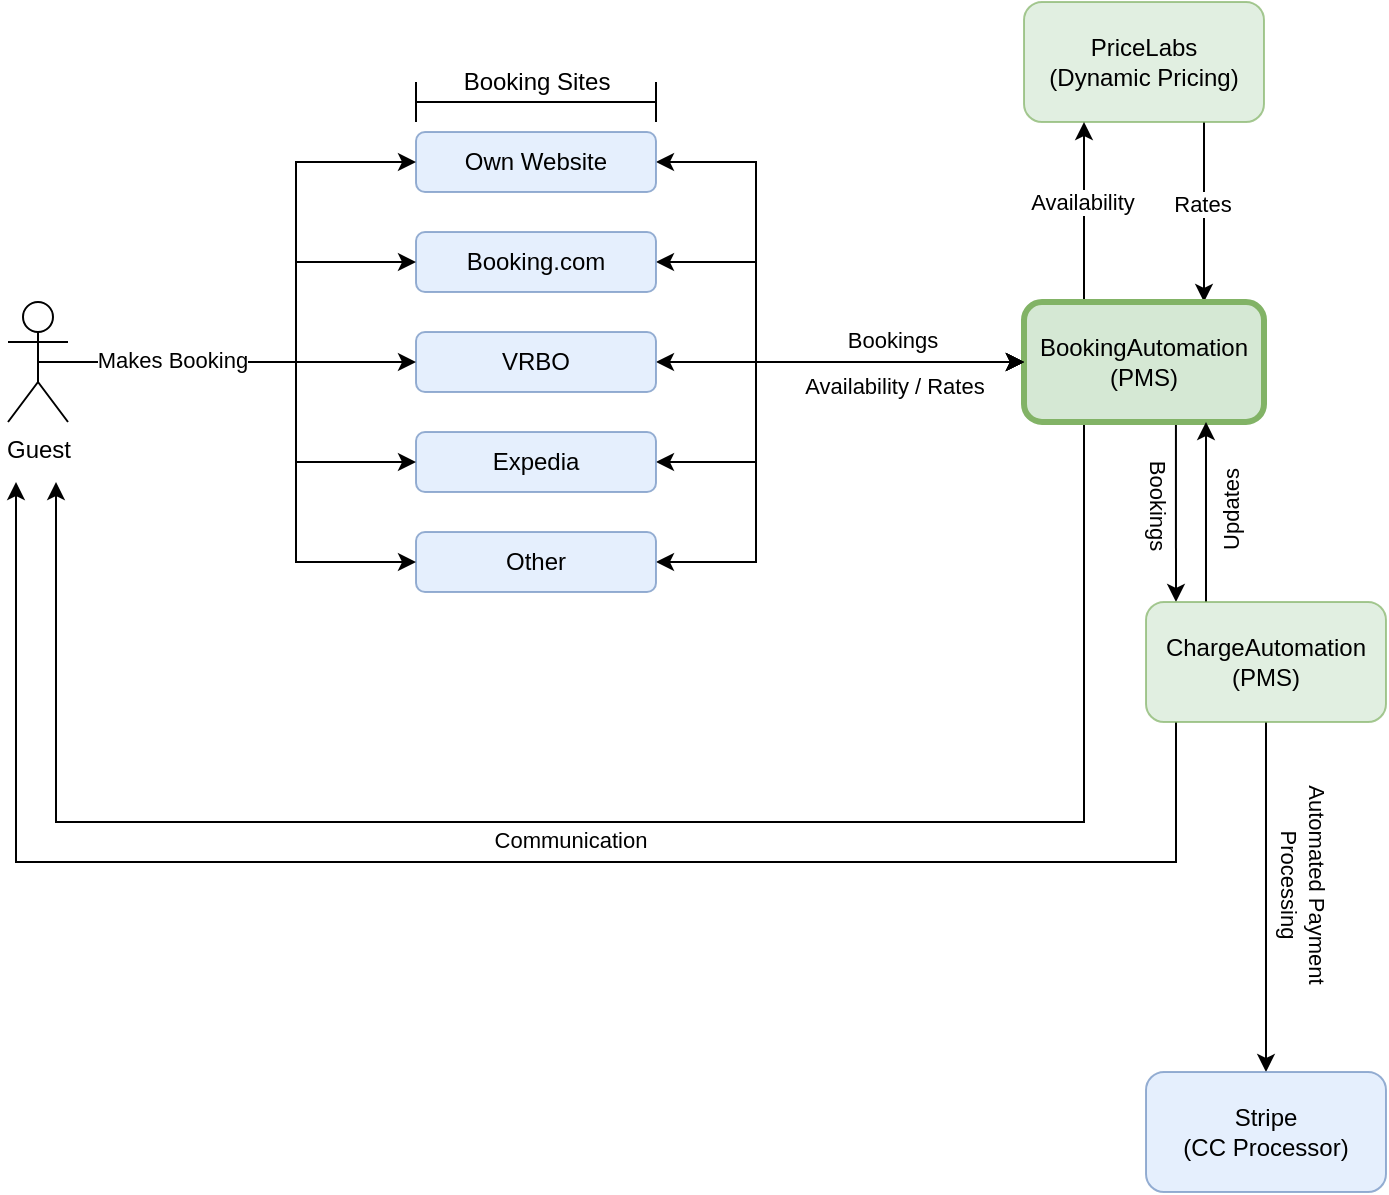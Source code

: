 <mxfile version="18.0.4" type="github">
  <diagram id="VY14Kp2bZg2UIhSIN0tL" name="Page-1">
    <mxGraphModel dx="946" dy="621" grid="1" gridSize="10" guides="1" tooltips="1" connect="1" arrows="1" fold="1" page="1" pageScale="1" pageWidth="827" pageHeight="1169" math="0" shadow="0">
      <root>
        <mxCell id="0" />
        <mxCell id="1" parent="0" />
        <mxCell id="a-HRDvgDwT7PZsZXaRJc-5" style="edgeStyle=orthogonalEdgeStyle;rounded=0;orthogonalLoop=1;jettySize=auto;html=1;exitX=0.75;exitY=1;exitDx=0;exitDy=0;entryX=0.75;entryY=0;entryDx=0;entryDy=0;" edge="1" parent="1" source="a-HRDvgDwT7PZsZXaRJc-1" target="a-HRDvgDwT7PZsZXaRJc-2">
          <mxGeometry relative="1" as="geometry" />
        </mxCell>
        <mxCell id="a-HRDvgDwT7PZsZXaRJc-7" value="Rates" style="edgeLabel;html=1;align=center;verticalAlign=middle;resizable=0;points=[];" vertex="1" connectable="0" parent="a-HRDvgDwT7PZsZXaRJc-5">
          <mxGeometry x="0.011" y="-1" relative="1" as="geometry">
            <mxPoint y="-5" as="offset" />
          </mxGeometry>
        </mxCell>
        <mxCell id="a-HRDvgDwT7PZsZXaRJc-1" value="PriceLabs&lt;br&gt;(Dynamic Pricing)" style="rounded=1;whiteSpace=wrap;html=1;fillColor=#d5e8d4;strokeColor=#82b366;opacity=70;" vertex="1" parent="1">
          <mxGeometry x="554" y="80" width="120" height="60" as="geometry" />
        </mxCell>
        <mxCell id="a-HRDvgDwT7PZsZXaRJc-4" style="edgeStyle=orthogonalEdgeStyle;rounded=0;orthogonalLoop=1;jettySize=auto;html=1;exitX=0.25;exitY=0;exitDx=0;exitDy=0;entryX=0.25;entryY=1;entryDx=0;entryDy=0;" edge="1" parent="1" source="a-HRDvgDwT7PZsZXaRJc-2" target="a-HRDvgDwT7PZsZXaRJc-1">
          <mxGeometry relative="1" as="geometry" />
        </mxCell>
        <mxCell id="a-HRDvgDwT7PZsZXaRJc-6" value="Availability" style="edgeLabel;html=1;align=center;verticalAlign=middle;resizable=0;points=[];" vertex="1" connectable="0" parent="a-HRDvgDwT7PZsZXaRJc-4">
          <mxGeometry x="0.033" y="1" relative="1" as="geometry">
            <mxPoint y="-4" as="offset" />
          </mxGeometry>
        </mxCell>
        <mxCell id="a-HRDvgDwT7PZsZXaRJc-38" style="edgeStyle=orthogonalEdgeStyle;rounded=0;orthogonalLoop=1;jettySize=auto;html=1;exitX=0;exitY=0.5;exitDx=0;exitDy=0;entryX=1;entryY=0.5;entryDx=0;entryDy=0;startArrow=classic;startFill=1;" edge="1" parent="1" source="a-HRDvgDwT7PZsZXaRJc-2" target="a-HRDvgDwT7PZsZXaRJc-11">
          <mxGeometry relative="1" as="geometry" />
        </mxCell>
        <mxCell id="a-HRDvgDwT7PZsZXaRJc-44" style="edgeStyle=orthogonalEdgeStyle;rounded=0;orthogonalLoop=1;jettySize=auto;html=1;exitX=0.25;exitY=1;exitDx=0;exitDy=0;startArrow=none;startFill=0;" edge="1" parent="1" source="a-HRDvgDwT7PZsZXaRJc-2">
          <mxGeometry relative="1" as="geometry">
            <mxPoint x="70" y="320" as="targetPoint" />
            <Array as="points">
              <mxPoint x="584" y="490" />
              <mxPoint x="70" y="490" />
              <mxPoint x="70" y="320" />
            </Array>
          </mxGeometry>
        </mxCell>
        <mxCell id="a-HRDvgDwT7PZsZXaRJc-45" style="edgeStyle=orthogonalEdgeStyle;rounded=0;orthogonalLoop=1;jettySize=auto;html=1;exitX=0.633;exitY=0.983;exitDx=0;exitDy=0;startArrow=none;startFill=0;exitPerimeter=0;entryX=0.125;entryY=0;entryDx=0;entryDy=0;entryPerimeter=0;" edge="1" parent="1" source="a-HRDvgDwT7PZsZXaRJc-2" target="a-HRDvgDwT7PZsZXaRJc-3">
          <mxGeometry relative="1" as="geometry">
            <mxPoint x="630" y="390" as="targetPoint" />
          </mxGeometry>
        </mxCell>
        <mxCell id="a-HRDvgDwT7PZsZXaRJc-46" value="Bookings" style="edgeLabel;html=1;align=center;verticalAlign=middle;resizable=0;points=[];rotation=90;" vertex="1" connectable="0" parent="a-HRDvgDwT7PZsZXaRJc-45">
          <mxGeometry x="-0.143" y="1" relative="1" as="geometry">
            <mxPoint x="-10" y="3" as="offset" />
          </mxGeometry>
        </mxCell>
        <mxCell id="a-HRDvgDwT7PZsZXaRJc-2" value="BookingAutomation&lt;br&gt;(PMS)" style="rounded=1;whiteSpace=wrap;html=1;fillColor=#d5e8d4;strokeColor=#82b366;strokeWidth=3;" vertex="1" parent="1">
          <mxGeometry x="554" y="230" width="120" height="60" as="geometry" />
        </mxCell>
        <mxCell id="a-HRDvgDwT7PZsZXaRJc-39" style="edgeStyle=orthogonalEdgeStyle;rounded=0;orthogonalLoop=1;jettySize=auto;html=1;exitX=0.125;exitY=1;exitDx=0;exitDy=0;startArrow=none;startFill=0;exitPerimeter=0;" edge="1" parent="1" source="a-HRDvgDwT7PZsZXaRJc-3">
          <mxGeometry relative="1" as="geometry">
            <mxPoint x="50" y="320" as="targetPoint" />
            <Array as="points">
              <mxPoint x="630" y="510" />
              <mxPoint x="50" y="510" />
            </Array>
          </mxGeometry>
        </mxCell>
        <mxCell id="a-HRDvgDwT7PZsZXaRJc-40" value="Communication" style="edgeLabel;html=1;align=center;verticalAlign=middle;resizable=0;points=[];" vertex="1" connectable="0" parent="a-HRDvgDwT7PZsZXaRJc-39">
          <mxGeometry x="-0.111" y="1" relative="1" as="geometry">
            <mxPoint y="-12" as="offset" />
          </mxGeometry>
        </mxCell>
        <mxCell id="a-HRDvgDwT7PZsZXaRJc-42" style="edgeStyle=orthogonalEdgeStyle;rounded=0;orthogonalLoop=1;jettySize=auto;html=1;exitX=0.5;exitY=1;exitDx=0;exitDy=0;entryX=0.5;entryY=0;entryDx=0;entryDy=0;startArrow=none;startFill=0;" edge="1" parent="1" source="a-HRDvgDwT7PZsZXaRJc-3" target="a-HRDvgDwT7PZsZXaRJc-41">
          <mxGeometry relative="1" as="geometry" />
        </mxCell>
        <mxCell id="a-HRDvgDwT7PZsZXaRJc-43" value="Automated Payment&lt;br&gt;Processing" style="edgeLabel;html=1;align=center;verticalAlign=middle;resizable=0;points=[];rotation=90;" vertex="1" connectable="0" parent="a-HRDvgDwT7PZsZXaRJc-42">
          <mxGeometry x="0.035" y="2" relative="1" as="geometry">
            <mxPoint x="17" y="-10" as="offset" />
          </mxGeometry>
        </mxCell>
        <mxCell id="a-HRDvgDwT7PZsZXaRJc-47" style="edgeStyle=orthogonalEdgeStyle;rounded=0;orthogonalLoop=1;jettySize=auto;html=1;exitX=0.25;exitY=0;exitDx=0;exitDy=0;startArrow=none;startFill=0;" edge="1" parent="1" source="a-HRDvgDwT7PZsZXaRJc-3">
          <mxGeometry relative="1" as="geometry">
            <mxPoint x="645" y="290" as="targetPoint" />
          </mxGeometry>
        </mxCell>
        <mxCell id="a-HRDvgDwT7PZsZXaRJc-3" value="ChargeAutomation&lt;br&gt;(PMS)" style="rounded=1;whiteSpace=wrap;html=1;fillColor=#d5e8d4;strokeColor=#82b366;opacity=70;" vertex="1" parent="1">
          <mxGeometry x="615" y="380" width="120" height="60" as="geometry" />
        </mxCell>
        <mxCell id="a-HRDvgDwT7PZsZXaRJc-33" style="edgeStyle=orthogonalEdgeStyle;rounded=0;orthogonalLoop=1;jettySize=auto;html=1;exitX=1;exitY=0.5;exitDx=0;exitDy=0;entryX=0;entryY=0.5;entryDx=0;entryDy=0;startArrow=classic;startFill=1;" edge="1" parent="1" source="a-HRDvgDwT7PZsZXaRJc-10" target="a-HRDvgDwT7PZsZXaRJc-2">
          <mxGeometry relative="1" as="geometry">
            <Array as="points">
              <mxPoint x="420" y="210" />
              <mxPoint x="420" y="260" />
            </Array>
          </mxGeometry>
        </mxCell>
        <mxCell id="a-HRDvgDwT7PZsZXaRJc-10" value="Booking.com" style="rounded=1;whiteSpace=wrap;html=1;opacity=70;fillColor=#dae8fc;strokeColor=#6c8ebf;" vertex="1" parent="1">
          <mxGeometry x="250" y="195" width="120" height="30" as="geometry" />
        </mxCell>
        <mxCell id="a-HRDvgDwT7PZsZXaRJc-32" style="edgeStyle=orthogonalEdgeStyle;rounded=0;orthogonalLoop=1;jettySize=auto;html=1;exitX=1;exitY=0.5;exitDx=0;exitDy=0;entryX=0;entryY=0.5;entryDx=0;entryDy=0;strokeColor=none;startArrow=classic;startFill=1;" edge="1" parent="1" source="a-HRDvgDwT7PZsZXaRJc-11" target="a-HRDvgDwT7PZsZXaRJc-2">
          <mxGeometry relative="1" as="geometry" />
        </mxCell>
        <mxCell id="a-HRDvgDwT7PZsZXaRJc-11" value="VRBO" style="rounded=1;whiteSpace=wrap;html=1;fillColor=#dae8fc;strokeColor=#6c8ebf;opacity=70;" vertex="1" parent="1">
          <mxGeometry x="250" y="245" width="120" height="30" as="geometry" />
        </mxCell>
        <mxCell id="a-HRDvgDwT7PZsZXaRJc-34" style="edgeStyle=orthogonalEdgeStyle;rounded=0;orthogonalLoop=1;jettySize=auto;html=1;exitX=1;exitY=0.5;exitDx=0;exitDy=0;entryX=0;entryY=0.5;entryDx=0;entryDy=0;startArrow=classic;startFill=1;" edge="1" parent="1" source="a-HRDvgDwT7PZsZXaRJc-12" target="a-HRDvgDwT7PZsZXaRJc-2">
          <mxGeometry relative="1" as="geometry">
            <Array as="points">
              <mxPoint x="420" y="160" />
              <mxPoint x="420" y="260" />
            </Array>
          </mxGeometry>
        </mxCell>
        <mxCell id="a-HRDvgDwT7PZsZXaRJc-12" value="Own Website" style="rounded=1;whiteSpace=wrap;html=1;fillColor=#dae8fc;strokeColor=#6c8ebf;opacity=70;" vertex="1" parent="1">
          <mxGeometry x="250" y="145" width="120" height="30" as="geometry" />
        </mxCell>
        <mxCell id="a-HRDvgDwT7PZsZXaRJc-31" style="edgeStyle=orthogonalEdgeStyle;rounded=0;orthogonalLoop=1;jettySize=auto;html=1;exitX=1;exitY=0.5;exitDx=0;exitDy=0;entryX=0;entryY=0.5;entryDx=0;entryDy=0;startArrow=classic;startFill=1;" edge="1" parent="1" source="a-HRDvgDwT7PZsZXaRJc-13" target="a-HRDvgDwT7PZsZXaRJc-2">
          <mxGeometry relative="1" as="geometry">
            <Array as="points">
              <mxPoint x="420" y="310" />
              <mxPoint x="420" y="260" />
            </Array>
          </mxGeometry>
        </mxCell>
        <mxCell id="a-HRDvgDwT7PZsZXaRJc-13" value="Expedia" style="rounded=1;whiteSpace=wrap;html=1;fillColor=#dae8fc;strokeColor=#6c8ebf;opacity=70;" vertex="1" parent="1">
          <mxGeometry x="250" y="295" width="120" height="30" as="geometry" />
        </mxCell>
        <mxCell id="a-HRDvgDwT7PZsZXaRJc-30" style="edgeStyle=orthogonalEdgeStyle;rounded=0;orthogonalLoop=1;jettySize=auto;html=1;exitX=1;exitY=0.5;exitDx=0;exitDy=0;entryX=0;entryY=0.5;entryDx=0;entryDy=0;startArrow=classic;startFill=1;" edge="1" parent="1" source="a-HRDvgDwT7PZsZXaRJc-14" target="a-HRDvgDwT7PZsZXaRJc-2">
          <mxGeometry relative="1" as="geometry">
            <Array as="points">
              <mxPoint x="420" y="360" />
              <mxPoint x="420" y="260" />
            </Array>
          </mxGeometry>
        </mxCell>
        <mxCell id="a-HRDvgDwT7PZsZXaRJc-35" value="Bookings" style="edgeLabel;html=1;align=center;verticalAlign=middle;resizable=0;points=[];" vertex="1" connectable="0" parent="a-HRDvgDwT7PZsZXaRJc-30">
          <mxGeometry x="0.324" y="2" relative="1" as="geometry">
            <mxPoint x="30" y="-9" as="offset" />
          </mxGeometry>
        </mxCell>
        <mxCell id="a-HRDvgDwT7PZsZXaRJc-14" value="Other" style="rounded=1;whiteSpace=wrap;html=1;fillColor=#dae8fc;strokeColor=#6c8ebf;opacity=70;" vertex="1" parent="1">
          <mxGeometry x="250" y="345" width="120" height="30" as="geometry" />
        </mxCell>
        <mxCell id="a-HRDvgDwT7PZsZXaRJc-16" style="edgeStyle=orthogonalEdgeStyle;rounded=0;orthogonalLoop=1;jettySize=auto;html=1;exitX=0.5;exitY=0.5;exitDx=0;exitDy=0;exitPerimeter=0;entryX=0;entryY=0.5;entryDx=0;entryDy=0;" edge="1" parent="1" source="a-HRDvgDwT7PZsZXaRJc-15" target="a-HRDvgDwT7PZsZXaRJc-12">
          <mxGeometry relative="1" as="geometry">
            <Array as="points">
              <mxPoint x="190" y="260" />
              <mxPoint x="190" y="160" />
            </Array>
          </mxGeometry>
        </mxCell>
        <mxCell id="a-HRDvgDwT7PZsZXaRJc-17" style="edgeStyle=orthogonalEdgeStyle;rounded=0;orthogonalLoop=1;jettySize=auto;html=1;exitX=0.5;exitY=0.5;exitDx=0;exitDy=0;exitPerimeter=0;entryX=0;entryY=0.5;entryDx=0;entryDy=0;" edge="1" parent="1" source="a-HRDvgDwT7PZsZXaRJc-15" target="a-HRDvgDwT7PZsZXaRJc-10">
          <mxGeometry relative="1" as="geometry">
            <Array as="points">
              <mxPoint x="190" y="260" />
              <mxPoint x="190" y="210" />
            </Array>
          </mxGeometry>
        </mxCell>
        <mxCell id="a-HRDvgDwT7PZsZXaRJc-18" style="edgeStyle=orthogonalEdgeStyle;rounded=0;orthogonalLoop=1;jettySize=auto;html=1;exitX=0.5;exitY=0.5;exitDx=0;exitDy=0;exitPerimeter=0;entryX=0;entryY=0.5;entryDx=0;entryDy=0;" edge="1" parent="1" source="a-HRDvgDwT7PZsZXaRJc-15" target="a-HRDvgDwT7PZsZXaRJc-11">
          <mxGeometry relative="1" as="geometry" />
        </mxCell>
        <mxCell id="a-HRDvgDwT7PZsZXaRJc-19" style="edgeStyle=orthogonalEdgeStyle;rounded=0;orthogonalLoop=1;jettySize=auto;html=1;exitX=0.5;exitY=0.5;exitDx=0;exitDy=0;exitPerimeter=0;entryX=0;entryY=0.5;entryDx=0;entryDy=0;" edge="1" parent="1" source="a-HRDvgDwT7PZsZXaRJc-15" target="a-HRDvgDwT7PZsZXaRJc-13">
          <mxGeometry relative="1" as="geometry">
            <Array as="points">
              <mxPoint x="190" y="260" />
              <mxPoint x="190" y="310" />
            </Array>
          </mxGeometry>
        </mxCell>
        <mxCell id="a-HRDvgDwT7PZsZXaRJc-20" style="edgeStyle=orthogonalEdgeStyle;rounded=0;orthogonalLoop=1;jettySize=auto;html=1;exitX=0.5;exitY=0.5;exitDx=0;exitDy=0;exitPerimeter=0;entryX=0;entryY=0.5;entryDx=0;entryDy=0;" edge="1" parent="1" source="a-HRDvgDwT7PZsZXaRJc-15" target="a-HRDvgDwT7PZsZXaRJc-14">
          <mxGeometry relative="1" as="geometry">
            <Array as="points">
              <mxPoint x="190" y="260" />
              <mxPoint x="190" y="360" />
            </Array>
          </mxGeometry>
        </mxCell>
        <mxCell id="a-HRDvgDwT7PZsZXaRJc-29" value="Makes Booking" style="edgeLabel;html=1;align=center;verticalAlign=middle;resizable=0;points=[];" vertex="1" connectable="0" parent="a-HRDvgDwT7PZsZXaRJc-20">
          <mxGeometry x="-0.537" y="-2" relative="1" as="geometry">
            <mxPoint y="-3" as="offset" />
          </mxGeometry>
        </mxCell>
        <mxCell id="a-HRDvgDwT7PZsZXaRJc-15" value="Guest" style="shape=umlActor;verticalLabelPosition=bottom;verticalAlign=top;html=1;outlineConnect=0;" vertex="1" parent="1">
          <mxGeometry x="46" y="230" width="30" height="60" as="geometry" />
        </mxCell>
        <mxCell id="a-HRDvgDwT7PZsZXaRJc-21" value="" style="shape=crossbar;whiteSpace=wrap;html=1;rounded=1;fillColor=#dae8fc;strokeColor=default;" vertex="1" parent="1">
          <mxGeometry x="250" y="120" width="120" height="20" as="geometry" />
        </mxCell>
        <mxCell id="a-HRDvgDwT7PZsZXaRJc-22" value="Booking Sites" style="text;html=1;align=center;verticalAlign=middle;resizable=0;points=[];autosize=1;" vertex="1" parent="1">
          <mxGeometry x="265" y="110" width="90" height="20" as="geometry" />
        </mxCell>
        <mxCell id="a-HRDvgDwT7PZsZXaRJc-37" value="Availability / Rates" style="edgeLabel;html=1;align=center;verticalAlign=middle;resizable=0;points=[];" vertex="1" connectable="0" parent="1">
          <mxGeometry x="489" y="272" as="geometry" />
        </mxCell>
        <mxCell id="a-HRDvgDwT7PZsZXaRJc-41" value="Stripe&lt;br&gt;(CC Processor)" style="rounded=1;whiteSpace=wrap;html=1;fillColor=#dae8fc;strokeColor=#6c8ebf;opacity=70;" vertex="1" parent="1">
          <mxGeometry x="615" y="615" width="120" height="60" as="geometry" />
        </mxCell>
        <mxCell id="a-HRDvgDwT7PZsZXaRJc-48" value="Updates" style="edgeLabel;html=1;align=center;verticalAlign=middle;resizable=0;points=[];rotation=-90;" vertex="1" connectable="0" parent="1">
          <mxGeometry x="657.997" y="332.0" as="geometry">
            <mxPoint x="-2" y="-1.0" as="offset" />
          </mxGeometry>
        </mxCell>
      </root>
    </mxGraphModel>
  </diagram>
</mxfile>
